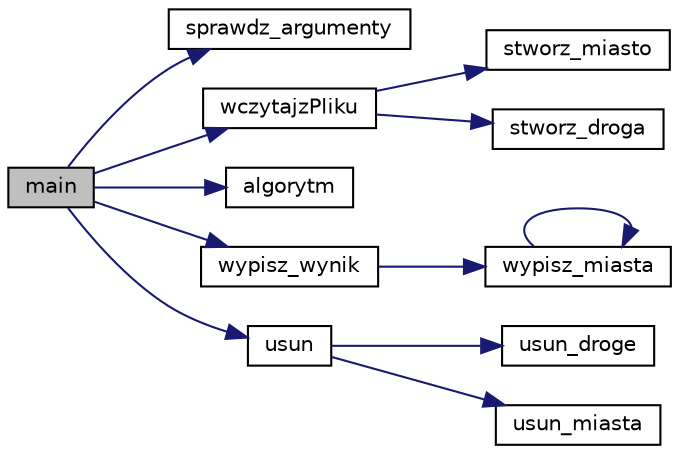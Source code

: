 digraph "main"
{
  edge [fontname="Helvetica",fontsize="10",labelfontname="Helvetica",labelfontsize="10"];
  node [fontname="Helvetica",fontsize="10",shape=record];
  rankdir="LR";
  Node0 [label="main",height=0.2,width=0.4,color="black", fillcolor="grey75", style="filled", fontcolor="black"];
  Node0 -> Node1 [color="midnightblue",fontsize="10",style="solid",fontname="Helvetica"];
  Node1 [label="sprawdz_argumenty",height=0.2,width=0.4,color="black", fillcolor="white", style="filled",URL="$funkcje_8cpp.html#a40fe3dceb03c4c0dd8aab0292c5e6ffd"];
  Node0 -> Node2 [color="midnightblue",fontsize="10",style="solid",fontname="Helvetica"];
  Node2 [label="wczytajzPliku",height=0.2,width=0.4,color="black", fillcolor="white", style="filled",URL="$funkcje_8cpp.html#a6975d209e2b2997bdef356d244dd3a6e"];
  Node2 -> Node3 [color="midnightblue",fontsize="10",style="solid",fontname="Helvetica"];
  Node3 [label="stworz_miasto",height=0.2,width=0.4,color="black", fillcolor="white", style="filled",URL="$funkcje_8cpp.html#ac05dbc9362f15bc9c2ef75c4852bd2ca"];
  Node2 -> Node4 [color="midnightblue",fontsize="10",style="solid",fontname="Helvetica"];
  Node4 [label="stworz_droga",height=0.2,width=0.4,color="black", fillcolor="white", style="filled",URL="$funkcje_8cpp.html#a7389ce903c9071cc811a37b10910a416"];
  Node0 -> Node5 [color="midnightblue",fontsize="10",style="solid",fontname="Helvetica"];
  Node5 [label="algorytm",height=0.2,width=0.4,color="black", fillcolor="white", style="filled",URL="$funkcje_8cpp.html#a5fc34203e5ac8fbcf09a97be9324baae"];
  Node0 -> Node6 [color="midnightblue",fontsize="10",style="solid",fontname="Helvetica"];
  Node6 [label="wypisz_wynik",height=0.2,width=0.4,color="black", fillcolor="white", style="filled",URL="$funkcje_8cpp.html#a32b280db3bcb057f8e817d25e38a27b1"];
  Node6 -> Node7 [color="midnightblue",fontsize="10",style="solid",fontname="Helvetica"];
  Node7 [label="wypisz_miasta",height=0.2,width=0.4,color="black", fillcolor="white", style="filled",URL="$funkcje_8cpp.html#ae23180fadb7ac55d4d66d10ff579f16d"];
  Node7 -> Node7 [color="midnightblue",fontsize="10",style="solid",fontname="Helvetica"];
  Node0 -> Node8 [color="midnightblue",fontsize="10",style="solid",fontname="Helvetica"];
  Node8 [label="usun",height=0.2,width=0.4,color="black", fillcolor="white", style="filled",URL="$funkcje_8cpp.html#a1cce16b03fb2b1138609a546417fc7dd"];
  Node8 -> Node9 [color="midnightblue",fontsize="10",style="solid",fontname="Helvetica"];
  Node9 [label="usun_droge",height=0.2,width=0.4,color="black", fillcolor="white", style="filled",URL="$funkcje_8cpp.html#ac0a252aeb91478531356e348d2154d3d"];
  Node8 -> Node10 [color="midnightblue",fontsize="10",style="solid",fontname="Helvetica"];
  Node10 [label="usun_miasta",height=0.2,width=0.4,color="black", fillcolor="white", style="filled",URL="$funkcje_8cpp.html#aa23ae00d9a969716225cac3bcecc6d66"];
}
